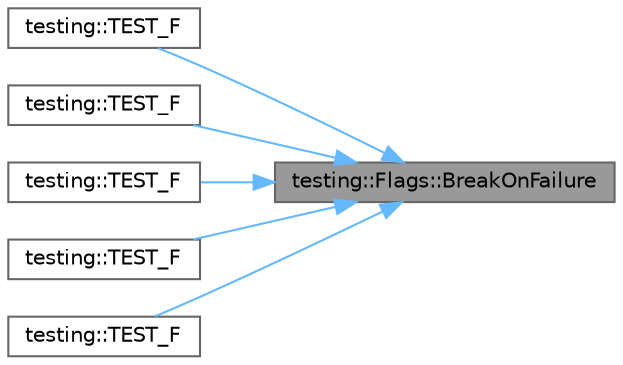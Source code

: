 digraph "testing::Flags::BreakOnFailure"
{
 // LATEX_PDF_SIZE
  bgcolor="transparent";
  edge [fontname=Helvetica,fontsize=10,labelfontname=Helvetica,labelfontsize=10];
  node [fontname=Helvetica,fontsize=10,shape=box,height=0.2,width=0.4];
  rankdir="RL";
  Node1 [id="Node000001",label="testing::Flags::BreakOnFailure",height=0.2,width=0.4,color="gray40", fillcolor="grey60", style="filled", fontcolor="black",tooltip=" "];
  Node1 -> Node2 [id="edge1_Node000001_Node000002",dir="back",color="steelblue1",style="solid",tooltip=" "];
  Node2 [id="Node000002",label="testing::TEST_F",height=0.2,width=0.4,color="grey40", fillcolor="white", style="filled",URL="$namespacetesting.html#ac5a39f27868bd123d9c5bca03730845e",tooltip=" "];
  Node1 -> Node3 [id="edge2_Node000001_Node000003",dir="back",color="steelblue1",style="solid",tooltip=" "];
  Node3 [id="Node000003",label="testing::TEST_F",height=0.2,width=0.4,color="grey40", fillcolor="white", style="filled",URL="$namespacetesting.html#afe2c0e1666f3dad816ae5dbdfc37357a",tooltip=" "];
  Node1 -> Node4 [id="edge3_Node000001_Node000004",dir="back",color="steelblue1",style="solid",tooltip=" "];
  Node4 [id="Node000004",label="testing::TEST_F",height=0.2,width=0.4,color="grey40", fillcolor="white", style="filled",URL="$namespacetesting.html#a92c1ef6a2453eaec5c33bb92dfd3667f",tooltip=" "];
  Node1 -> Node5 [id="edge4_Node000001_Node000005",dir="back",color="steelblue1",style="solid",tooltip=" "];
  Node5 [id="Node000005",label="testing::TEST_F",height=0.2,width=0.4,color="grey40", fillcolor="white", style="filled",URL="$namespacetesting.html#a2a23ab14983f9e6296149ac711301968",tooltip=" "];
  Node1 -> Node6 [id="edge5_Node000001_Node000006",dir="back",color="steelblue1",style="solid",tooltip=" "];
  Node6 [id="Node000006",label="testing::TEST_F",height=0.2,width=0.4,color="grey40", fillcolor="white", style="filled",URL="$namespacetesting.html#ab540cabc9d829c20052609a685a01832",tooltip=" "];
}
